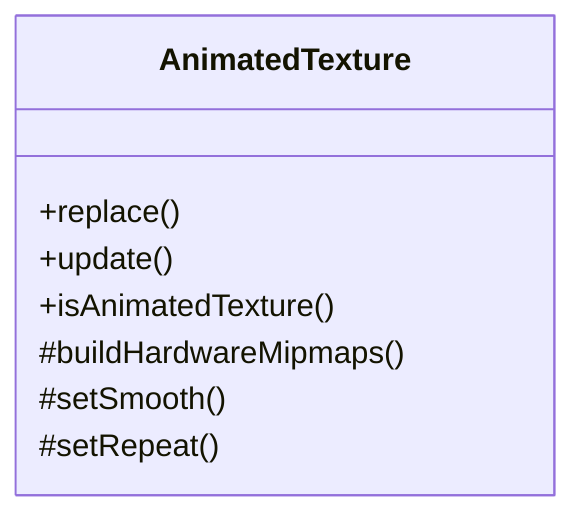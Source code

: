 classDiagram
    class AnimatedTexture {
        +replace()
        +update()
        +isAnimatedTexture()
        #buildHardwareMipmaps()
        #setSmooth()
        #setRepeat()
    }